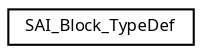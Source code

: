 digraph "Graphical Class Hierarchy"
{
  edge [fontname="Sans",fontsize="8",labelfontname="Sans",labelfontsize="8"];
  node [fontname="Sans",fontsize="8",shape=record];
  rankdir="LR";
  Node1 [label="SAI_Block_TypeDef",height=0.2,width=0.4,color="black", fillcolor="white", style="filled",URL="$struct_s_a_i___block___type_def.html"];
}
